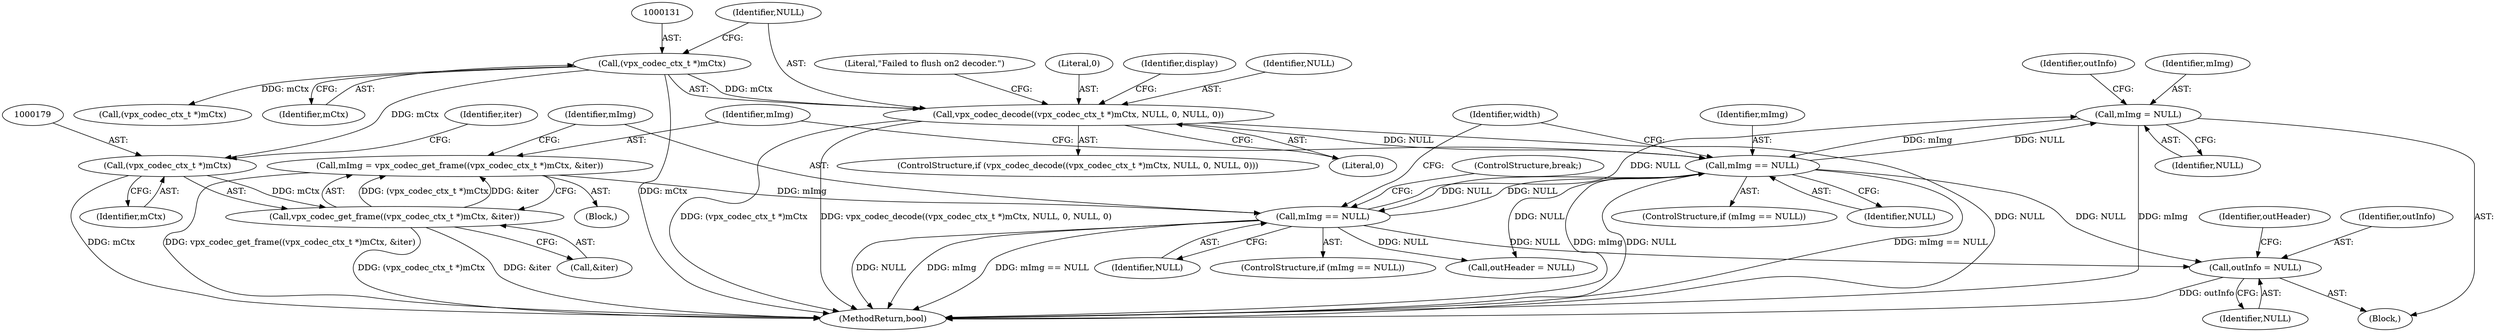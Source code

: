 digraph "0_Android_630ed150f7201ddadb00b8b8ce0c55c4cc6e8742@pointer" {
"1000355" [label="(Call,outInfo = NULL)"];
"1000184" [label="(Call,mImg == NULL)"];
"1000175" [label="(Call,mImg = vpx_codec_get_frame((vpx_codec_ctx_t *)mCtx, &iter))"];
"1000177" [label="(Call,vpx_codec_get_frame((vpx_codec_ctx_t *)mCtx, &iter))"];
"1000178" [label="(Call,(vpx_codec_ctx_t *)mCtx)"];
"1000130" [label="(Call,(vpx_codec_ctx_t *)mCtx)"];
"1000171" [label="(Call,mImg == NULL)"];
"1000345" [label="(Call,mImg = NULL)"];
"1000129" [label="(Call,vpx_codec_decode((vpx_codec_ctx_t *)mCtx, NULL, 0, NULL, 0))"];
"1000182" [label="(Identifier,iter)"];
"1000128" [label="(ControlStructure,if (vpx_codec_decode((vpx_codec_ctx_t *)mCtx, NULL, 0, NULL, 0)))"];
"1000170" [label="(ControlStructure,if (mImg == NULL))"];
"1000177" [label="(Call,vpx_codec_get_frame((vpx_codec_ctx_t *)mCtx, &iter))"];
"1000158" [label="(Call,(vpx_codec_ctx_t *)mCtx)"];
"1000173" [label="(Identifier,NULL)"];
"1000178" [label="(Call,(vpx_codec_ctx_t *)mCtx)"];
"1000174" [label="(Block,)"];
"1000169" [label="(Block,)"];
"1000184" [label="(Call,mImg == NULL)"];
"1000172" [label="(Identifier,mImg)"];
"1000130" [label="(Call,(vpx_codec_ctx_t *)mCtx)"];
"1000347" [label="(Identifier,NULL)"];
"1000357" [label="(Identifier,NULL)"];
"1000175" [label="(Call,mImg = vpx_codec_get_frame((vpx_codec_ctx_t *)mCtx, &iter))"];
"1000133" [label="(Identifier,NULL)"];
"1000350" [label="(Identifier,outInfo)"];
"1000191" [label="(Identifier,width)"];
"1000345" [label="(Call,mImg = NULL)"];
"1000132" [label="(Identifier,mCtx)"];
"1000356" [label="(Identifier,outInfo)"];
"1000359" [label="(Identifier,outHeader)"];
"1000360" [label="(Call,outHeader = NULL)"];
"1000139" [label="(Literal,\"Failed to flush on2 decoder.\")"];
"1000176" [label="(Identifier,mImg)"];
"1000355" [label="(Call,outInfo = NULL)"];
"1000188" [label="(ControlStructure,break;)"];
"1000136" [label="(Literal,0)"];
"1000134" [label="(Literal,0)"];
"1000183" [label="(ControlStructure,if (mImg == NULL))"];
"1000129" [label="(Call,vpx_codec_decode((vpx_codec_ctx_t *)mCtx, NULL, 0, NULL, 0))"];
"1000180" [label="(Identifier,mCtx)"];
"1000144" [label="(Identifier,display)"];
"1000135" [label="(Identifier,NULL)"];
"1000171" [label="(Call,mImg == NULL)"];
"1000185" [label="(Identifier,mImg)"];
"1000411" [label="(MethodReturn,bool)"];
"1000181" [label="(Call,&iter)"];
"1000346" [label="(Identifier,mImg)"];
"1000186" [label="(Identifier,NULL)"];
"1000355" -> "1000169"  [label="AST: "];
"1000355" -> "1000357"  [label="CFG: "];
"1000356" -> "1000355"  [label="AST: "];
"1000357" -> "1000355"  [label="AST: "];
"1000359" -> "1000355"  [label="CFG: "];
"1000355" -> "1000411"  [label="DDG: outInfo"];
"1000184" -> "1000355"  [label="DDG: NULL"];
"1000171" -> "1000355"  [label="DDG: NULL"];
"1000184" -> "1000183"  [label="AST: "];
"1000184" -> "1000186"  [label="CFG: "];
"1000185" -> "1000184"  [label="AST: "];
"1000186" -> "1000184"  [label="AST: "];
"1000188" -> "1000184"  [label="CFG: "];
"1000191" -> "1000184"  [label="CFG: "];
"1000184" -> "1000411"  [label="DDG: NULL"];
"1000184" -> "1000411"  [label="DDG: mImg"];
"1000184" -> "1000411"  [label="DDG: mImg == NULL"];
"1000184" -> "1000171"  [label="DDG: NULL"];
"1000175" -> "1000184"  [label="DDG: mImg"];
"1000171" -> "1000184"  [label="DDG: NULL"];
"1000184" -> "1000345"  [label="DDG: NULL"];
"1000184" -> "1000360"  [label="DDG: NULL"];
"1000175" -> "1000174"  [label="AST: "];
"1000175" -> "1000177"  [label="CFG: "];
"1000176" -> "1000175"  [label="AST: "];
"1000177" -> "1000175"  [label="AST: "];
"1000185" -> "1000175"  [label="CFG: "];
"1000175" -> "1000411"  [label="DDG: vpx_codec_get_frame((vpx_codec_ctx_t *)mCtx, &iter)"];
"1000177" -> "1000175"  [label="DDG: (vpx_codec_ctx_t *)mCtx"];
"1000177" -> "1000175"  [label="DDG: &iter"];
"1000177" -> "1000181"  [label="CFG: "];
"1000178" -> "1000177"  [label="AST: "];
"1000181" -> "1000177"  [label="AST: "];
"1000177" -> "1000411"  [label="DDG: (vpx_codec_ctx_t *)mCtx"];
"1000177" -> "1000411"  [label="DDG: &iter"];
"1000178" -> "1000177"  [label="DDG: mCtx"];
"1000178" -> "1000180"  [label="CFG: "];
"1000179" -> "1000178"  [label="AST: "];
"1000180" -> "1000178"  [label="AST: "];
"1000182" -> "1000178"  [label="CFG: "];
"1000178" -> "1000411"  [label="DDG: mCtx"];
"1000130" -> "1000178"  [label="DDG: mCtx"];
"1000130" -> "1000129"  [label="AST: "];
"1000130" -> "1000132"  [label="CFG: "];
"1000131" -> "1000130"  [label="AST: "];
"1000132" -> "1000130"  [label="AST: "];
"1000133" -> "1000130"  [label="CFG: "];
"1000130" -> "1000411"  [label="DDG: mCtx"];
"1000130" -> "1000129"  [label="DDG: mCtx"];
"1000130" -> "1000158"  [label="DDG: mCtx"];
"1000171" -> "1000170"  [label="AST: "];
"1000171" -> "1000173"  [label="CFG: "];
"1000172" -> "1000171"  [label="AST: "];
"1000173" -> "1000171"  [label="AST: "];
"1000176" -> "1000171"  [label="CFG: "];
"1000191" -> "1000171"  [label="CFG: "];
"1000171" -> "1000411"  [label="DDG: mImg"];
"1000171" -> "1000411"  [label="DDG: NULL"];
"1000171" -> "1000411"  [label="DDG: mImg == NULL"];
"1000345" -> "1000171"  [label="DDG: mImg"];
"1000129" -> "1000171"  [label="DDG: NULL"];
"1000171" -> "1000345"  [label="DDG: NULL"];
"1000171" -> "1000360"  [label="DDG: NULL"];
"1000345" -> "1000169"  [label="AST: "];
"1000345" -> "1000347"  [label="CFG: "];
"1000346" -> "1000345"  [label="AST: "];
"1000347" -> "1000345"  [label="AST: "];
"1000350" -> "1000345"  [label="CFG: "];
"1000345" -> "1000411"  [label="DDG: mImg"];
"1000129" -> "1000128"  [label="AST: "];
"1000129" -> "1000136"  [label="CFG: "];
"1000133" -> "1000129"  [label="AST: "];
"1000134" -> "1000129"  [label="AST: "];
"1000135" -> "1000129"  [label="AST: "];
"1000136" -> "1000129"  [label="AST: "];
"1000139" -> "1000129"  [label="CFG: "];
"1000144" -> "1000129"  [label="CFG: "];
"1000129" -> "1000411"  [label="DDG: (vpx_codec_ctx_t *)mCtx"];
"1000129" -> "1000411"  [label="DDG: vpx_codec_decode((vpx_codec_ctx_t *)mCtx, NULL, 0, NULL, 0)"];
"1000129" -> "1000411"  [label="DDG: NULL"];
}

